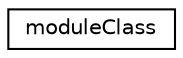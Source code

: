 digraph "Graphical Class Hierarchy"
{
 // LATEX_PDF_SIZE
  edge [fontname="Helvetica",fontsize="10",labelfontname="Helvetica",labelfontsize="10"];
  node [fontname="Helvetica",fontsize="10",shape=record];
  rankdir="LR";
  Node0 [label="moduleClass",height=0.2,width=0.4,color="black", fillcolor="white", style="filled",URL="$classmodule_class.html",tooltip=" "];
}
